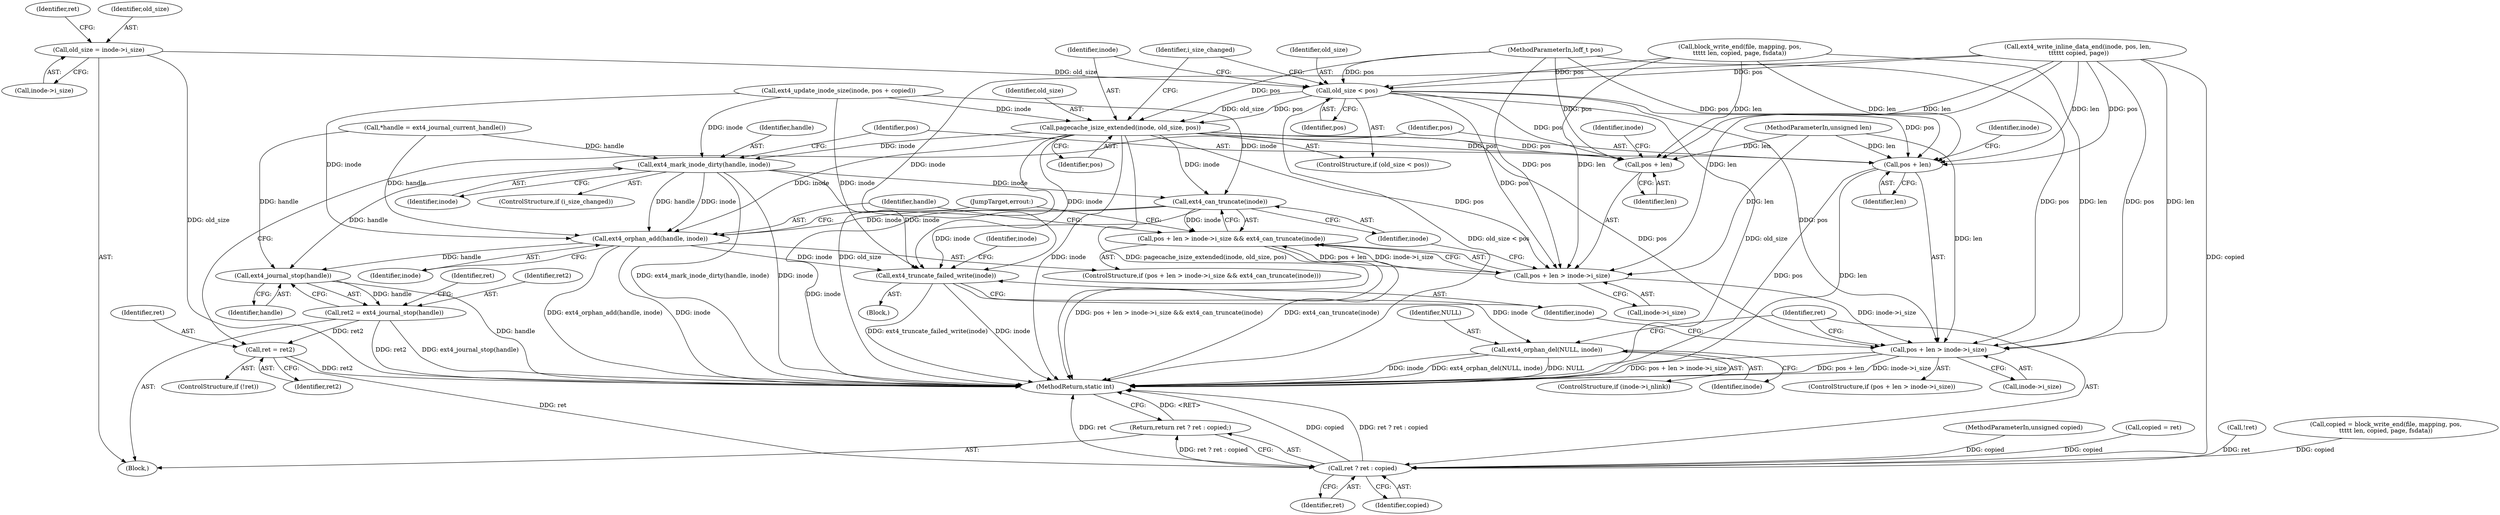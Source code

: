 digraph "0_linux_06bd3c36a733ac27962fea7d6f47168841376824_0@pointer" {
"1000124" [label="(Call,old_size = inode->i_size)"];
"1000186" [label="(Call,old_size < pos)"];
"1000189" [label="(Call,pagecache_isize_extended(inode, old_size, pos))"];
"1000195" [label="(Call,ext4_mark_inode_dirty(handle, inode))"];
"1000207" [label="(Call,ext4_can_truncate(inode))"];
"1000199" [label="(Call,pos + len > inode->i_size && ext4_can_truncate(inode))"];
"1000209" [label="(Call,ext4_orphan_add(handle, inode))"];
"1000215" [label="(Call,ext4_journal_stop(handle))"];
"1000213" [label="(Call,ret2 = ext4_journal_stop(handle))"];
"1000220" [label="(Call,ret = ret2)"];
"1000242" [label="(Call,ret ? ret : copied)"];
"1000241" [label="(Return,return ret ? ret : copied;)"];
"1000232" [label="(Call,ext4_truncate_failed_write(inode))"];
"1000238" [label="(Call,ext4_orphan_del(NULL, inode))"];
"1000200" [label="(Call,pos + len > inode->i_size)"];
"1000224" [label="(Call,pos + len > inode->i_size)"];
"1000201" [label="(Call,pos + len)"];
"1000225" [label="(Call,pos + len)"];
"1000109" [label="(MethodParameterIn,unsigned copied)"];
"1000226" [label="(Identifier,pos)"];
"1000236" [label="(Identifier,inode)"];
"1000186" [label="(Call,old_size < pos)"];
"1000222" [label="(Identifier,ret2)"];
"1000208" [label="(Identifier,inode)"];
"1000217" [label="(ControlStructure,if (!ret))"];
"1000205" [label="(Identifier,inode)"];
"1000176" [label="(Call,ext4_update_inode_size(inode, pos + copied))"];
"1000160" [label="(Call,copied = ret)"];
"1000216" [label="(Identifier,handle)"];
"1000191" [label="(Identifier,old_size)"];
"1000166" [label="(Call,block_write_end(file, mapping, pos,\n\t\t\t\t\t len, copied, page, fsdata))"];
"1000210" [label="(Identifier,handle)"];
"1000231" [label="(Block,)"];
"1000233" [label="(Identifier,inode)"];
"1000246" [label="(MethodReturn,static int)"];
"1000194" [label="(Identifier,i_size_changed)"];
"1000244" [label="(Identifier,ret)"];
"1000131" [label="(Identifier,ret)"];
"1000190" [label="(Identifier,inode)"];
"1000213" [label="(Call,ret2 = ext4_journal_stop(handle))"];
"1000241" [label="(Return,return ret ? ret : copied;)"];
"1000228" [label="(Call,inode->i_size)"];
"1000221" [label="(Identifier,ret)"];
"1000112" [label="(Block,)"];
"1000107" [label="(MethodParameterIn,loff_t pos)"];
"1000114" [label="(Call,*handle = ext4_journal_current_handle())"];
"1000215" [label="(Call,ext4_journal_stop(handle))"];
"1000204" [label="(Call,inode->i_size)"];
"1000203" [label="(Identifier,len)"];
"1000245" [label="(Identifier,copied)"];
"1000243" [label="(Identifier,ret)"];
"1000193" [label="(ControlStructure,if (i_size_changed))"];
"1000185" [label="(ControlStructure,if (old_size < pos))"];
"1000125" [label="(Identifier,old_size)"];
"1000212" [label="(JumpTarget,errout:)"];
"1000200" [label="(Call,pos + len > inode->i_size)"];
"1000225" [label="(Call,pos + len)"];
"1000197" [label="(Identifier,inode)"];
"1000209" [label="(Call,ext4_orphan_add(handle, inode))"];
"1000189" [label="(Call,pagecache_isize_extended(inode, old_size, pos))"];
"1000220" [label="(Call,ret = ret2)"];
"1000207" [label="(Call,ext4_can_truncate(inode))"];
"1000223" [label="(ControlStructure,if (pos + len > inode->i_size))"];
"1000198" [label="(ControlStructure,if (pos + len > inode->i_size && ext4_can_truncate(inode)))"];
"1000229" [label="(Identifier,inode)"];
"1000195" [label="(Call,ext4_mark_inode_dirty(handle, inode))"];
"1000192" [label="(Identifier,pos)"];
"1000239" [label="(Identifier,NULL)"];
"1000238" [label="(Call,ext4_orphan_del(NULL, inode))"];
"1000242" [label="(Call,ret ? ret : copied)"];
"1000126" [label="(Call,inode->i_size)"];
"1000199" [label="(Call,pos + len > inode->i_size && ext4_can_truncate(inode))"];
"1000149" [label="(Call,ext4_write_inline_data_end(inode, pos, len,\n \t\t\t\t\t\t copied, page))"];
"1000196" [label="(Identifier,handle)"];
"1000232" [label="(Call,ext4_truncate_failed_write(inode))"];
"1000234" [label="(ControlStructure,if (inode->i_nlink))"];
"1000124" [label="(Call,old_size = inode->i_size)"];
"1000187" [label="(Identifier,old_size)"];
"1000240" [label="(Identifier,inode)"];
"1000108" [label="(MethodParameterIn,unsigned len)"];
"1000202" [label="(Identifier,pos)"];
"1000188" [label="(Identifier,pos)"];
"1000224" [label="(Call,pos + len > inode->i_size)"];
"1000201" [label="(Call,pos + len)"];
"1000219" [label="(Identifier,ret)"];
"1000218" [label="(Call,!ret)"];
"1000211" [label="(Identifier,inode)"];
"1000214" [label="(Identifier,ret2)"];
"1000164" [label="(Call,copied = block_write_end(file, mapping, pos,\n\t\t\t\t\t len, copied, page, fsdata))"];
"1000227" [label="(Identifier,len)"];
"1000124" -> "1000112"  [label="AST: "];
"1000124" -> "1000126"  [label="CFG: "];
"1000125" -> "1000124"  [label="AST: "];
"1000126" -> "1000124"  [label="AST: "];
"1000131" -> "1000124"  [label="CFG: "];
"1000124" -> "1000246"  [label="DDG: old_size"];
"1000124" -> "1000186"  [label="DDG: old_size"];
"1000186" -> "1000185"  [label="AST: "];
"1000186" -> "1000188"  [label="CFG: "];
"1000187" -> "1000186"  [label="AST: "];
"1000188" -> "1000186"  [label="AST: "];
"1000190" -> "1000186"  [label="CFG: "];
"1000194" -> "1000186"  [label="CFG: "];
"1000186" -> "1000246"  [label="DDG: old_size < pos"];
"1000186" -> "1000246"  [label="DDG: old_size"];
"1000107" -> "1000186"  [label="DDG: pos"];
"1000166" -> "1000186"  [label="DDG: pos"];
"1000149" -> "1000186"  [label="DDG: pos"];
"1000186" -> "1000189"  [label="DDG: old_size"];
"1000186" -> "1000189"  [label="DDG: pos"];
"1000186" -> "1000200"  [label="DDG: pos"];
"1000186" -> "1000201"  [label="DDG: pos"];
"1000186" -> "1000224"  [label="DDG: pos"];
"1000186" -> "1000225"  [label="DDG: pos"];
"1000189" -> "1000185"  [label="AST: "];
"1000189" -> "1000192"  [label="CFG: "];
"1000190" -> "1000189"  [label="AST: "];
"1000191" -> "1000189"  [label="AST: "];
"1000192" -> "1000189"  [label="AST: "];
"1000194" -> "1000189"  [label="CFG: "];
"1000189" -> "1000246"  [label="DDG: inode"];
"1000189" -> "1000246"  [label="DDG: pagecache_isize_extended(inode, old_size, pos)"];
"1000189" -> "1000246"  [label="DDG: old_size"];
"1000176" -> "1000189"  [label="DDG: inode"];
"1000107" -> "1000189"  [label="DDG: pos"];
"1000189" -> "1000195"  [label="DDG: inode"];
"1000189" -> "1000200"  [label="DDG: pos"];
"1000189" -> "1000201"  [label="DDG: pos"];
"1000189" -> "1000207"  [label="DDG: inode"];
"1000189" -> "1000209"  [label="DDG: inode"];
"1000189" -> "1000224"  [label="DDG: pos"];
"1000189" -> "1000225"  [label="DDG: pos"];
"1000189" -> "1000232"  [label="DDG: inode"];
"1000195" -> "1000193"  [label="AST: "];
"1000195" -> "1000197"  [label="CFG: "];
"1000196" -> "1000195"  [label="AST: "];
"1000197" -> "1000195"  [label="AST: "];
"1000202" -> "1000195"  [label="CFG: "];
"1000195" -> "1000246"  [label="DDG: ext4_mark_inode_dirty(handle, inode)"];
"1000195" -> "1000246"  [label="DDG: inode"];
"1000114" -> "1000195"  [label="DDG: handle"];
"1000176" -> "1000195"  [label="DDG: inode"];
"1000195" -> "1000207"  [label="DDG: inode"];
"1000195" -> "1000209"  [label="DDG: handle"];
"1000195" -> "1000209"  [label="DDG: inode"];
"1000195" -> "1000215"  [label="DDG: handle"];
"1000195" -> "1000232"  [label="DDG: inode"];
"1000207" -> "1000199"  [label="AST: "];
"1000207" -> "1000208"  [label="CFG: "];
"1000208" -> "1000207"  [label="AST: "];
"1000199" -> "1000207"  [label="CFG: "];
"1000207" -> "1000246"  [label="DDG: inode"];
"1000207" -> "1000199"  [label="DDG: inode"];
"1000176" -> "1000207"  [label="DDG: inode"];
"1000207" -> "1000209"  [label="DDG: inode"];
"1000207" -> "1000232"  [label="DDG: inode"];
"1000199" -> "1000198"  [label="AST: "];
"1000199" -> "1000200"  [label="CFG: "];
"1000200" -> "1000199"  [label="AST: "];
"1000210" -> "1000199"  [label="CFG: "];
"1000212" -> "1000199"  [label="CFG: "];
"1000199" -> "1000246"  [label="DDG: ext4_can_truncate(inode)"];
"1000199" -> "1000246"  [label="DDG: pos + len > inode->i_size && ext4_can_truncate(inode)"];
"1000200" -> "1000199"  [label="DDG: pos + len"];
"1000200" -> "1000199"  [label="DDG: inode->i_size"];
"1000209" -> "1000198"  [label="AST: "];
"1000209" -> "1000211"  [label="CFG: "];
"1000210" -> "1000209"  [label="AST: "];
"1000211" -> "1000209"  [label="AST: "];
"1000212" -> "1000209"  [label="CFG: "];
"1000209" -> "1000246"  [label="DDG: ext4_orphan_add(handle, inode)"];
"1000209" -> "1000246"  [label="DDG: inode"];
"1000114" -> "1000209"  [label="DDG: handle"];
"1000176" -> "1000209"  [label="DDG: inode"];
"1000209" -> "1000215"  [label="DDG: handle"];
"1000209" -> "1000232"  [label="DDG: inode"];
"1000215" -> "1000213"  [label="AST: "];
"1000215" -> "1000216"  [label="CFG: "];
"1000216" -> "1000215"  [label="AST: "];
"1000213" -> "1000215"  [label="CFG: "];
"1000215" -> "1000246"  [label="DDG: handle"];
"1000215" -> "1000213"  [label="DDG: handle"];
"1000114" -> "1000215"  [label="DDG: handle"];
"1000213" -> "1000112"  [label="AST: "];
"1000214" -> "1000213"  [label="AST: "];
"1000219" -> "1000213"  [label="CFG: "];
"1000213" -> "1000246"  [label="DDG: ret2"];
"1000213" -> "1000246"  [label="DDG: ext4_journal_stop(handle)"];
"1000213" -> "1000220"  [label="DDG: ret2"];
"1000220" -> "1000217"  [label="AST: "];
"1000220" -> "1000222"  [label="CFG: "];
"1000221" -> "1000220"  [label="AST: "];
"1000222" -> "1000220"  [label="AST: "];
"1000226" -> "1000220"  [label="CFG: "];
"1000220" -> "1000246"  [label="DDG: ret2"];
"1000220" -> "1000242"  [label="DDG: ret"];
"1000242" -> "1000241"  [label="AST: "];
"1000242" -> "1000244"  [label="CFG: "];
"1000242" -> "1000245"  [label="CFG: "];
"1000243" -> "1000242"  [label="AST: "];
"1000244" -> "1000242"  [label="AST: "];
"1000245" -> "1000242"  [label="AST: "];
"1000241" -> "1000242"  [label="CFG: "];
"1000242" -> "1000246"  [label="DDG: copied"];
"1000242" -> "1000246"  [label="DDG: ret ? ret : copied"];
"1000242" -> "1000246"  [label="DDG: ret"];
"1000242" -> "1000241"  [label="DDG: ret ? ret : copied"];
"1000218" -> "1000242"  [label="DDG: ret"];
"1000149" -> "1000242"  [label="DDG: copied"];
"1000109" -> "1000242"  [label="DDG: copied"];
"1000160" -> "1000242"  [label="DDG: copied"];
"1000164" -> "1000242"  [label="DDG: copied"];
"1000241" -> "1000112"  [label="AST: "];
"1000246" -> "1000241"  [label="CFG: "];
"1000241" -> "1000246"  [label="DDG: <RET>"];
"1000232" -> "1000231"  [label="AST: "];
"1000232" -> "1000233"  [label="CFG: "];
"1000233" -> "1000232"  [label="AST: "];
"1000236" -> "1000232"  [label="CFG: "];
"1000232" -> "1000246"  [label="DDG: inode"];
"1000232" -> "1000246"  [label="DDG: ext4_truncate_failed_write(inode)"];
"1000176" -> "1000232"  [label="DDG: inode"];
"1000149" -> "1000232"  [label="DDG: inode"];
"1000232" -> "1000238"  [label="DDG: inode"];
"1000238" -> "1000234"  [label="AST: "];
"1000238" -> "1000240"  [label="CFG: "];
"1000239" -> "1000238"  [label="AST: "];
"1000240" -> "1000238"  [label="AST: "];
"1000243" -> "1000238"  [label="CFG: "];
"1000238" -> "1000246"  [label="DDG: NULL"];
"1000238" -> "1000246"  [label="DDG: inode"];
"1000238" -> "1000246"  [label="DDG: ext4_orphan_del(NULL, inode)"];
"1000200" -> "1000204"  [label="CFG: "];
"1000201" -> "1000200"  [label="AST: "];
"1000204" -> "1000200"  [label="AST: "];
"1000208" -> "1000200"  [label="CFG: "];
"1000107" -> "1000200"  [label="DDG: pos"];
"1000149" -> "1000200"  [label="DDG: len"];
"1000166" -> "1000200"  [label="DDG: len"];
"1000108" -> "1000200"  [label="DDG: len"];
"1000200" -> "1000224"  [label="DDG: inode->i_size"];
"1000224" -> "1000223"  [label="AST: "];
"1000224" -> "1000228"  [label="CFG: "];
"1000225" -> "1000224"  [label="AST: "];
"1000228" -> "1000224"  [label="AST: "];
"1000233" -> "1000224"  [label="CFG: "];
"1000243" -> "1000224"  [label="CFG: "];
"1000224" -> "1000246"  [label="DDG: pos + len"];
"1000224" -> "1000246"  [label="DDG: inode->i_size"];
"1000224" -> "1000246"  [label="DDG: pos + len > inode->i_size"];
"1000149" -> "1000224"  [label="DDG: pos"];
"1000149" -> "1000224"  [label="DDG: len"];
"1000107" -> "1000224"  [label="DDG: pos"];
"1000108" -> "1000224"  [label="DDG: len"];
"1000166" -> "1000224"  [label="DDG: len"];
"1000201" -> "1000203"  [label="CFG: "];
"1000202" -> "1000201"  [label="AST: "];
"1000203" -> "1000201"  [label="AST: "];
"1000205" -> "1000201"  [label="CFG: "];
"1000107" -> "1000201"  [label="DDG: pos"];
"1000149" -> "1000201"  [label="DDG: len"];
"1000166" -> "1000201"  [label="DDG: len"];
"1000108" -> "1000201"  [label="DDG: len"];
"1000225" -> "1000227"  [label="CFG: "];
"1000226" -> "1000225"  [label="AST: "];
"1000227" -> "1000225"  [label="AST: "];
"1000229" -> "1000225"  [label="CFG: "];
"1000225" -> "1000246"  [label="DDG: len"];
"1000225" -> "1000246"  [label="DDG: pos"];
"1000149" -> "1000225"  [label="DDG: pos"];
"1000149" -> "1000225"  [label="DDG: len"];
"1000107" -> "1000225"  [label="DDG: pos"];
"1000108" -> "1000225"  [label="DDG: len"];
"1000166" -> "1000225"  [label="DDG: len"];
}
